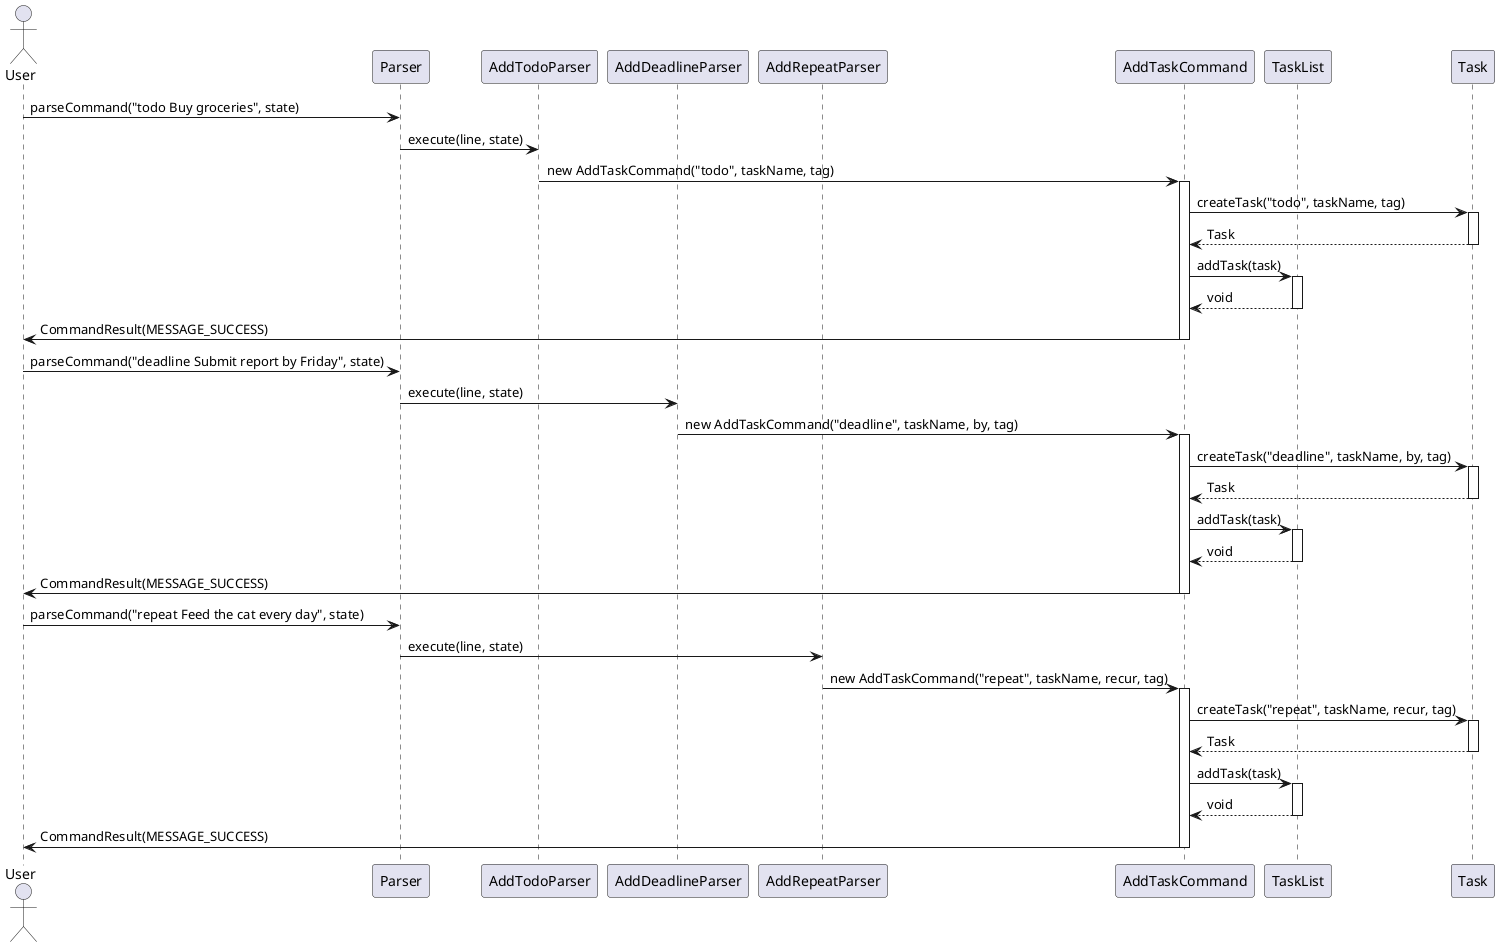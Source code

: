 @startuml
'https://plantuml.com/sequence-diagram

actor User
participant "Parser" as parser
participant "AddTodoParser" as todoParser
participant "AddDeadlineParser" as deadlineParser
participant "AddRepeatParser" as repeatParser
participant "AddTaskCommand" as addTaskCommand
participant "TaskList" as taskList
participant "Task" as task

User -> parser : parseCommand("todo Buy groceries", state)
parser -> todoParser : execute(line, state)
todoParser -> addTaskCommand : new AddTaskCommand("todo", taskName, tag)
activate addTaskCommand
addTaskCommand -> task : createTask("todo", taskName, tag)
activate task
task --> addTaskCommand : Task
deactivate task
addTaskCommand -> taskList : addTask(task)
activate taskList
taskList --> addTaskCommand : void
deactivate taskList
addTaskCommand -> User : CommandResult(MESSAGE_SUCCESS)
deactivate addTaskCommand

User -> parser : parseCommand("deadline Submit report by Friday", state)
parser -> deadlineParser : execute(line, state)
deadlineParser -> addTaskCommand : new AddTaskCommand("deadline", taskName, by, tag)
activate addTaskCommand
addTaskCommand -> task : createTask("deadline", taskName, by, tag)
activate task
task --> addTaskCommand : Task
deactivate task
addTaskCommand -> taskList : addTask(task)
activate taskList
taskList --> addTaskCommand : void
deactivate taskList
addTaskCommand -> User : CommandResult(MESSAGE_SUCCESS)
deactivate addTaskCommand

User -> parser : parseCommand("repeat Feed the cat every day", state)
parser -> repeatParser : execute(line, state)
repeatParser -> addTaskCommand : new AddTaskCommand("repeat", taskName, recur, tag)
activate addTaskCommand
addTaskCommand -> task : createTask("repeat", taskName, recur, tag)
activate task
task --> addTaskCommand : Task
deactivate task
addTaskCommand -> taskList : addTask(task)
activate taskList
taskList --> addTaskCommand : void
deactivate taskList
addTaskCommand -> User : CommandResult(MESSAGE_SUCCESS)
deactivate addTaskCommand
@enduml
